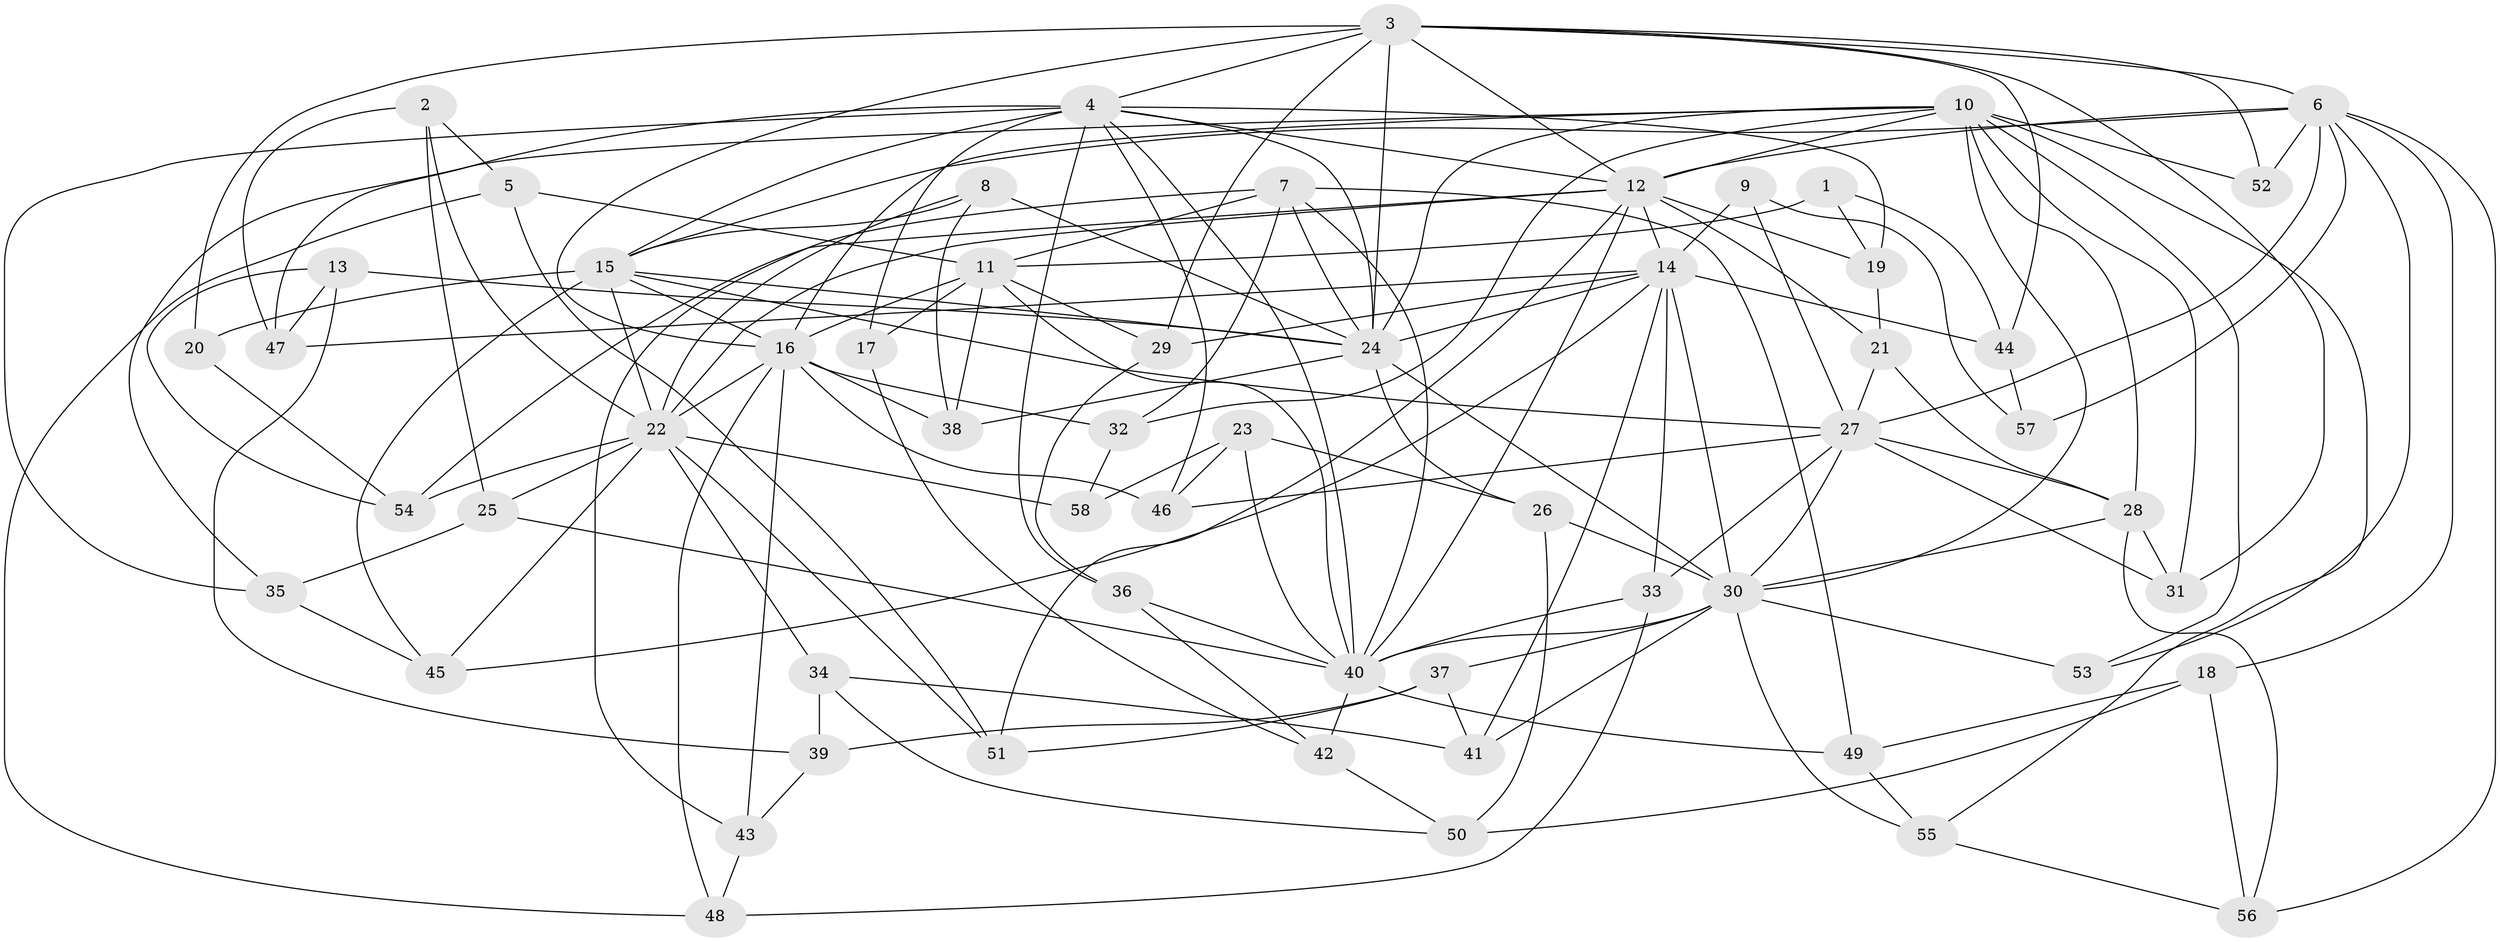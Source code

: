 // original degree distribution, {4: 1.0}
// Generated by graph-tools (version 1.1) at 2025/53/03/04/25 22:53:46]
// undirected, 58 vertices, 157 edges
graph export_dot {
  node [color=gray90,style=filled];
  1;
  2;
  3;
  4;
  5;
  6;
  7;
  8;
  9;
  10;
  11;
  12;
  13;
  14;
  15;
  16;
  17;
  18;
  19;
  20;
  21;
  22;
  23;
  24;
  25;
  26;
  27;
  28;
  29;
  30;
  31;
  32;
  33;
  34;
  35;
  36;
  37;
  38;
  39;
  40;
  41;
  42;
  43;
  44;
  45;
  46;
  47;
  48;
  49;
  50;
  51;
  52;
  53;
  54;
  55;
  56;
  57;
  58;
  1 -- 11 [weight=2.0];
  1 -- 19 [weight=1.0];
  1 -- 44 [weight=1.0];
  2 -- 5 [weight=1.0];
  2 -- 22 [weight=1.0];
  2 -- 25 [weight=1.0];
  2 -- 47 [weight=1.0];
  3 -- 4 [weight=1.0];
  3 -- 6 [weight=1.0];
  3 -- 12 [weight=1.0];
  3 -- 16 [weight=2.0];
  3 -- 20 [weight=1.0];
  3 -- 24 [weight=2.0];
  3 -- 29 [weight=1.0];
  3 -- 31 [weight=1.0];
  3 -- 44 [weight=1.0];
  3 -- 52 [weight=1.0];
  4 -- 12 [weight=1.0];
  4 -- 15 [weight=1.0];
  4 -- 17 [weight=2.0];
  4 -- 19 [weight=1.0];
  4 -- 24 [weight=1.0];
  4 -- 35 [weight=1.0];
  4 -- 36 [weight=1.0];
  4 -- 40 [weight=1.0];
  4 -- 46 [weight=1.0];
  4 -- 47 [weight=1.0];
  5 -- 11 [weight=1.0];
  5 -- 48 [weight=1.0];
  5 -- 51 [weight=1.0];
  6 -- 12 [weight=2.0];
  6 -- 15 [weight=1.0];
  6 -- 18 [weight=1.0];
  6 -- 27 [weight=1.0];
  6 -- 52 [weight=2.0];
  6 -- 53 [weight=1.0];
  6 -- 56 [weight=1.0];
  6 -- 57 [weight=2.0];
  7 -- 11 [weight=1.0];
  7 -- 24 [weight=1.0];
  7 -- 32 [weight=1.0];
  7 -- 40 [weight=1.0];
  7 -- 43 [weight=1.0];
  7 -- 49 [weight=1.0];
  8 -- 15 [weight=1.0];
  8 -- 22 [weight=1.0];
  8 -- 24 [weight=1.0];
  8 -- 38 [weight=1.0];
  9 -- 14 [weight=1.0];
  9 -- 27 [weight=2.0];
  9 -- 57 [weight=1.0];
  10 -- 12 [weight=1.0];
  10 -- 16 [weight=1.0];
  10 -- 24 [weight=1.0];
  10 -- 28 [weight=1.0];
  10 -- 30 [weight=1.0];
  10 -- 31 [weight=1.0];
  10 -- 32 [weight=1.0];
  10 -- 35 [weight=1.0];
  10 -- 52 [weight=1.0];
  10 -- 53 [weight=2.0];
  10 -- 55 [weight=1.0];
  11 -- 16 [weight=2.0];
  11 -- 17 [weight=1.0];
  11 -- 29 [weight=1.0];
  11 -- 38 [weight=1.0];
  11 -- 40 [weight=1.0];
  12 -- 14 [weight=1.0];
  12 -- 19 [weight=1.0];
  12 -- 21 [weight=1.0];
  12 -- 22 [weight=1.0];
  12 -- 40 [weight=1.0];
  12 -- 51 [weight=1.0];
  12 -- 54 [weight=1.0];
  13 -- 24 [weight=1.0];
  13 -- 39 [weight=1.0];
  13 -- 47 [weight=1.0];
  13 -- 54 [weight=1.0];
  14 -- 24 [weight=1.0];
  14 -- 29 [weight=1.0];
  14 -- 30 [weight=1.0];
  14 -- 33 [weight=1.0];
  14 -- 41 [weight=1.0];
  14 -- 44 [weight=1.0];
  14 -- 45 [weight=1.0];
  14 -- 47 [weight=1.0];
  15 -- 16 [weight=1.0];
  15 -- 20 [weight=2.0];
  15 -- 22 [weight=1.0];
  15 -- 24 [weight=1.0];
  15 -- 27 [weight=1.0];
  15 -- 45 [weight=1.0];
  16 -- 22 [weight=1.0];
  16 -- 32 [weight=1.0];
  16 -- 38 [weight=1.0];
  16 -- 43 [weight=1.0];
  16 -- 46 [weight=1.0];
  16 -- 48 [weight=1.0];
  17 -- 42 [weight=1.0];
  18 -- 49 [weight=1.0];
  18 -- 50 [weight=1.0];
  18 -- 56 [weight=1.0];
  19 -- 21 [weight=1.0];
  20 -- 54 [weight=1.0];
  21 -- 27 [weight=1.0];
  21 -- 28 [weight=1.0];
  22 -- 25 [weight=1.0];
  22 -- 34 [weight=1.0];
  22 -- 45 [weight=1.0];
  22 -- 51 [weight=1.0];
  22 -- 54 [weight=1.0];
  22 -- 58 [weight=2.0];
  23 -- 26 [weight=1.0];
  23 -- 40 [weight=1.0];
  23 -- 46 [weight=1.0];
  23 -- 58 [weight=1.0];
  24 -- 26 [weight=1.0];
  24 -- 30 [weight=1.0];
  24 -- 38 [weight=1.0];
  25 -- 35 [weight=1.0];
  25 -- 40 [weight=1.0];
  26 -- 30 [weight=1.0];
  26 -- 50 [weight=1.0];
  27 -- 28 [weight=1.0];
  27 -- 30 [weight=1.0];
  27 -- 31 [weight=1.0];
  27 -- 33 [weight=1.0];
  27 -- 46 [weight=1.0];
  28 -- 30 [weight=1.0];
  28 -- 31 [weight=1.0];
  28 -- 56 [weight=1.0];
  29 -- 36 [weight=1.0];
  30 -- 37 [weight=1.0];
  30 -- 40 [weight=2.0];
  30 -- 41 [weight=1.0];
  30 -- 53 [weight=1.0];
  30 -- 55 [weight=1.0];
  32 -- 58 [weight=1.0];
  33 -- 40 [weight=1.0];
  33 -- 48 [weight=1.0];
  34 -- 39 [weight=1.0];
  34 -- 41 [weight=1.0];
  34 -- 50 [weight=1.0];
  35 -- 45 [weight=1.0];
  36 -- 40 [weight=1.0];
  36 -- 42 [weight=1.0];
  37 -- 39 [weight=1.0];
  37 -- 41 [weight=1.0];
  37 -- 51 [weight=1.0];
  39 -- 43 [weight=1.0];
  40 -- 42 [weight=1.0];
  40 -- 49 [weight=1.0];
  42 -- 50 [weight=1.0];
  43 -- 48 [weight=1.0];
  44 -- 57 [weight=1.0];
  49 -- 55 [weight=1.0];
  55 -- 56 [weight=1.0];
}
